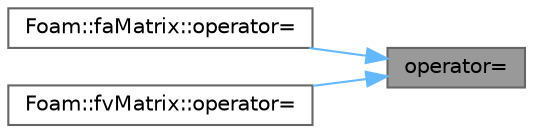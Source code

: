 digraph "operator="
{
 // LATEX_PDF_SIZE
  bgcolor="transparent";
  edge [fontname=Helvetica,fontsize=10,labelfontname=Helvetica,labelfontsize=10];
  node [fontname=Helvetica,fontsize=10,shape=box,height=0.2,width=0.4];
  rankdir="RL";
  Node1 [id="Node000001",label="operator=",height=0.2,width=0.4,color="gray40", fillcolor="grey60", style="filled", fontcolor="black",tooltip=" "];
  Node1 -> Node2 [id="edge1_Node000001_Node000002",dir="back",color="steelblue1",style="solid",tooltip=" "];
  Node2 [id="Node000002",label="Foam::faMatrix::operator=",height=0.2,width=0.4,color="grey40", fillcolor="white", style="filled",URL="$classFoam_1_1faMatrix.html#a1cf228547e2d7e8da8c0857634e525f2",tooltip=" "];
  Node1 -> Node3 [id="edge2_Node000001_Node000003",dir="back",color="steelblue1",style="solid",tooltip=" "];
  Node3 [id="Node000003",label="Foam::fvMatrix::operator=",height=0.2,width=0.4,color="grey40", fillcolor="white", style="filled",URL="$classFoam_1_1fvMatrix.html#ae6ca9ff0212e4adaa25f414039f9ac24",tooltip=" "];
}
